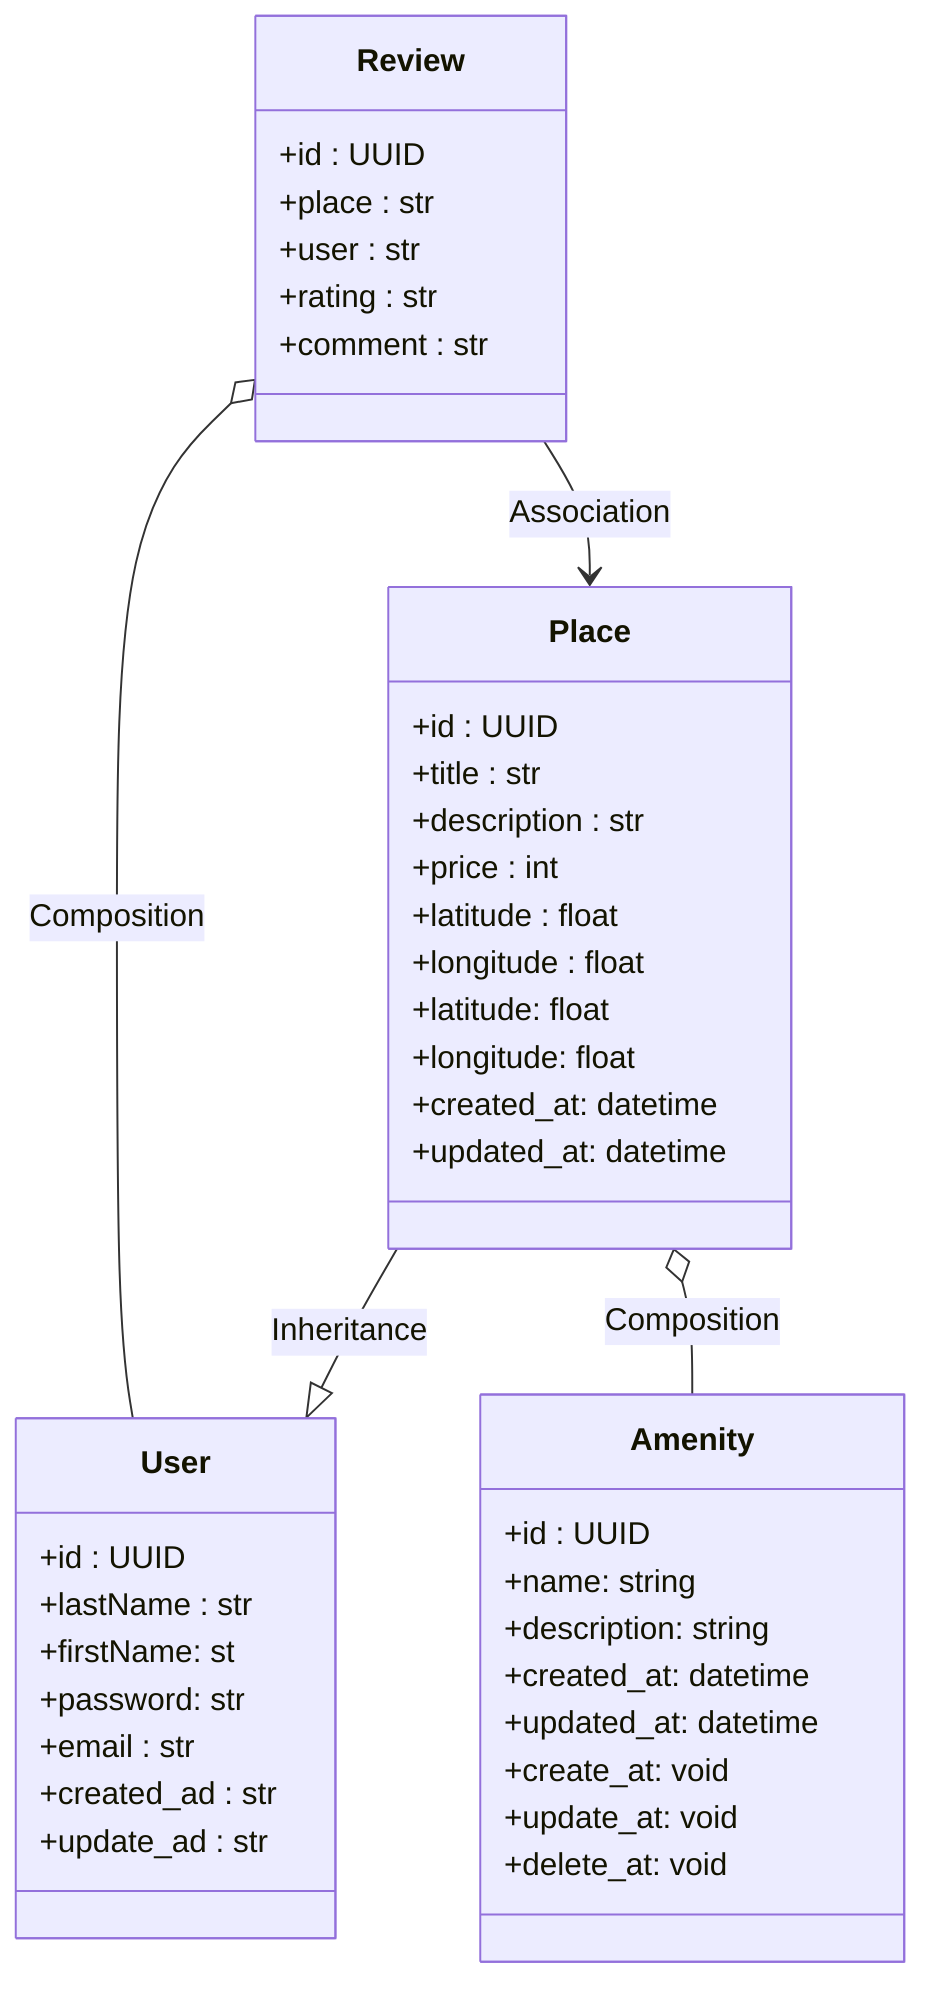 classDiagram
    class User {
        +id : UUID
        +lastName : str
        +firstName: st
        +password: str
        +email : str
        +created_ad : str
        +update_ad : str
}
    class Place {
        +id : UUID
        +title : str
        +description : str
        +price : int
        +latitude : float
        +longitude : float
        +latitude: float
        +longitude: float
        +created_at: datetime
        +updated_at: datetime
}
    class Review {
        +id : UUID
        +place : str
        +user : str
        +rating : str
        +comment : str
}
    class Amenity {
        +id : UUID
        +name: string
        +description: string
        +created_at: datetime
        +updated_at: datetime
        +create_at: void
        +update_at: void
        +delete_at: void
}

Place --|> User : Inheritance
Review o-- User : Composition
Review --> Place : Association
Place o-- Amenity : Composition
